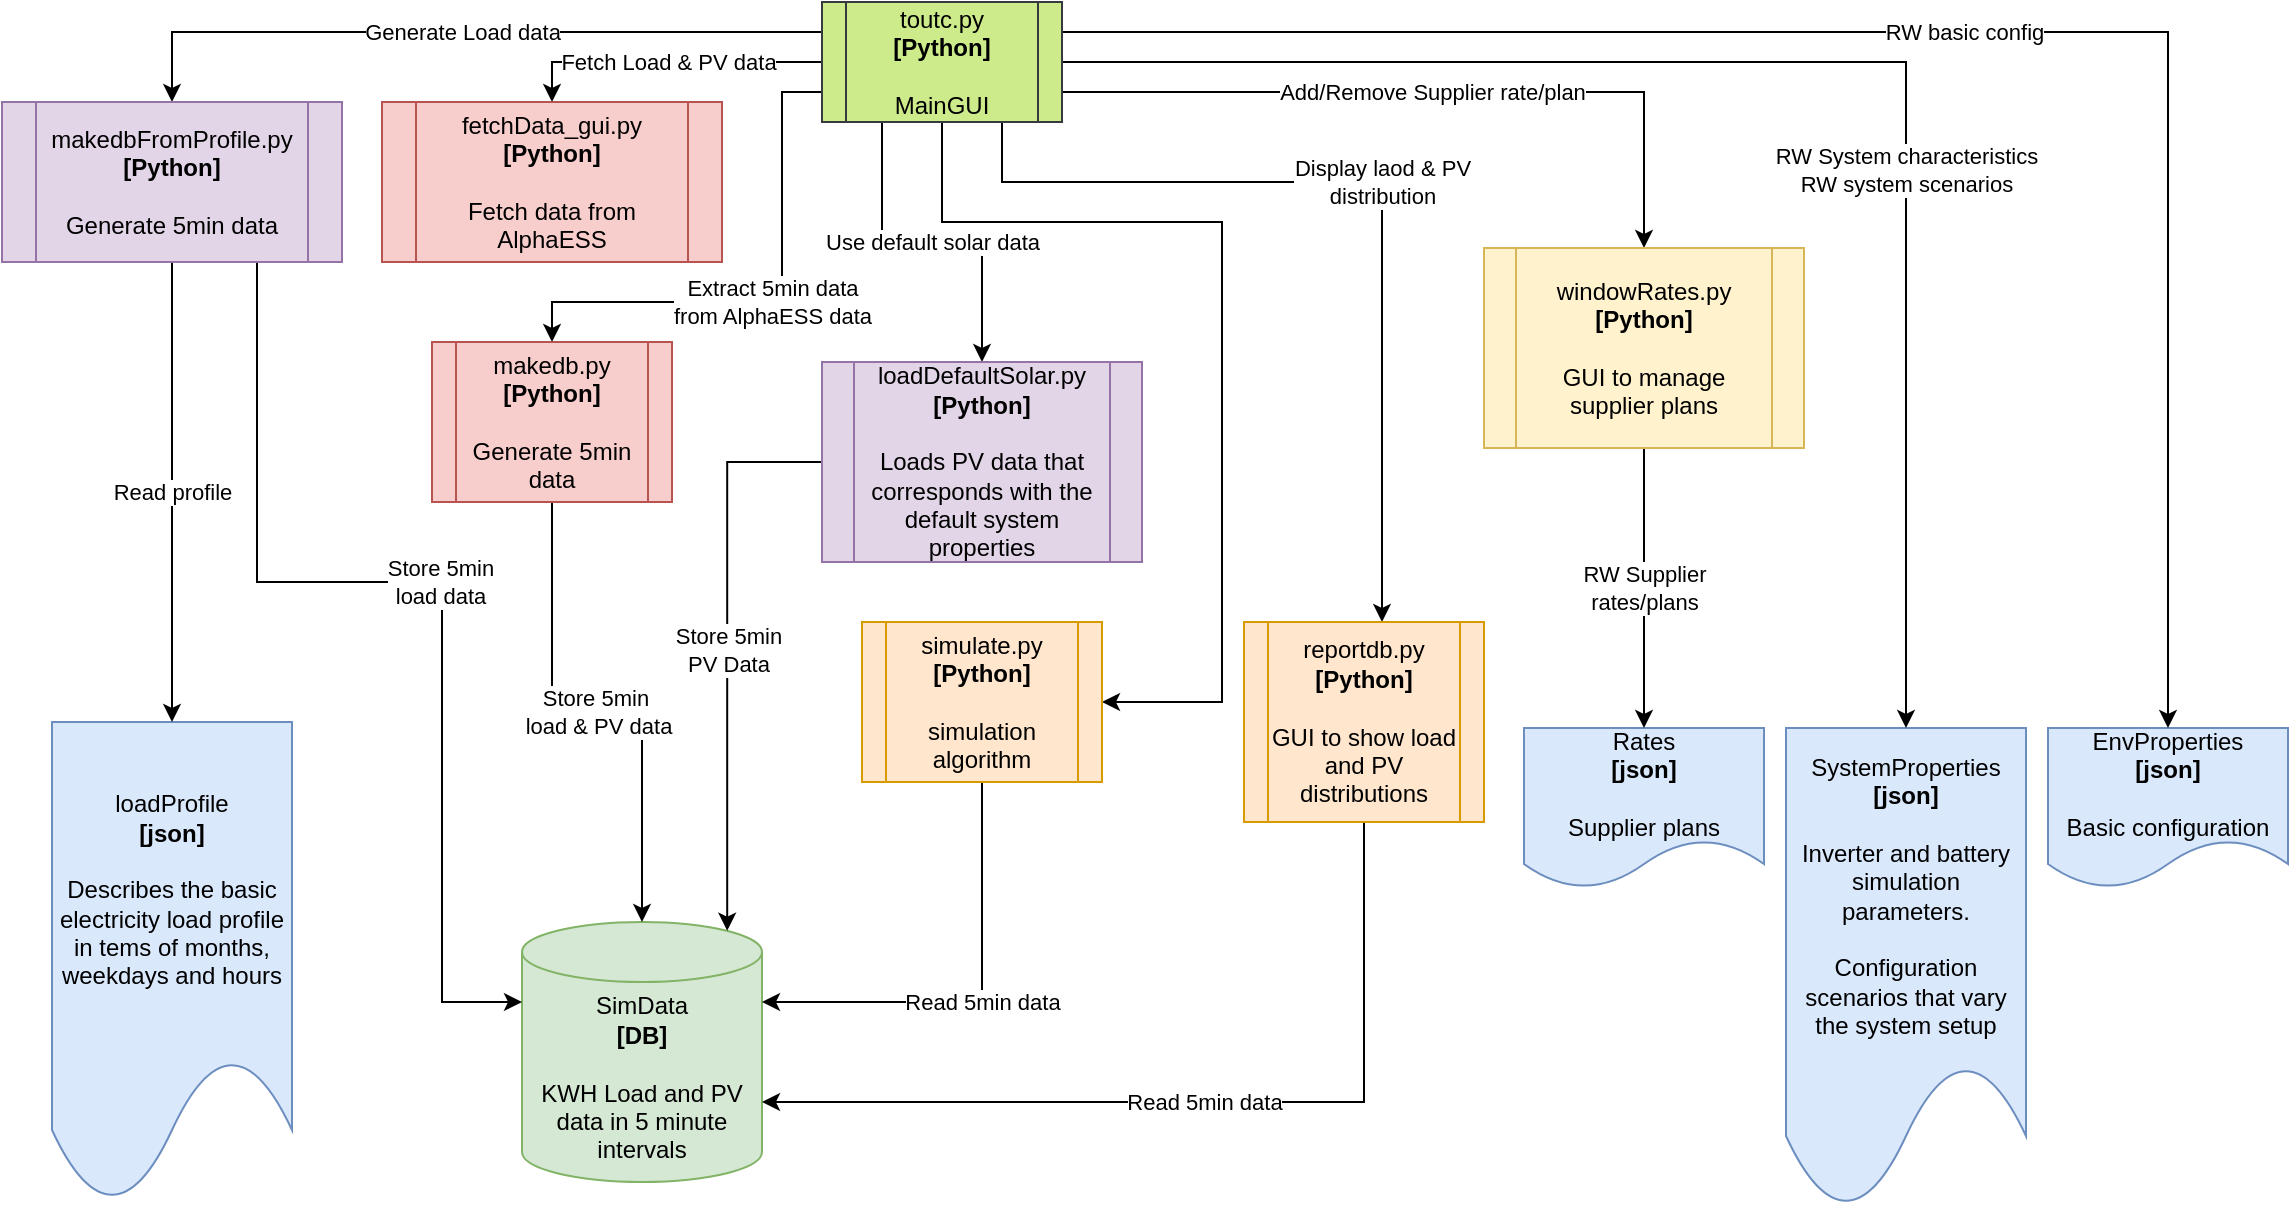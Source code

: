 <mxfile version="19.0.3" type="device"><diagram id="MW2uT7PdceqVpYAhyFR4" name="Page-1"><mxGraphModel dx="1422" dy="875" grid="0" gridSize="10" guides="1" tooltips="1" connect="1" arrows="1" fold="1" page="1" pageScale="1" pageWidth="1169" pageHeight="827" math="0" shadow="0"><root><mxCell id="0"/><mxCell id="1" parent="0"/><mxCell id="rT36uSg9cuYPb7RTcsFe-1" value="SimData&lt;br&gt;&lt;b&gt;[DB]&lt;/b&gt;&lt;br&gt;&lt;br&gt;KWH Load and PV data in 5 minute intervals" style="shape=cylinder3;whiteSpace=wrap;html=1;boundedLbl=1;backgroundOutline=1;size=15;fillColor=#d5e8d4;strokeColor=#82b366;" vertex="1" parent="1"><mxGeometry x="276" y="507" width="120" height="130" as="geometry"/></mxCell><mxCell id="rT36uSg9cuYPb7RTcsFe-2" value="Rates&lt;br&gt;&lt;b&gt;[json]&lt;/b&gt;&lt;br&gt;&lt;br&gt;Supplier plans" style="shape=document;whiteSpace=wrap;html=1;boundedLbl=1;fillColor=#dae8fc;strokeColor=#6c8ebf;" vertex="1" parent="1"><mxGeometry x="777" y="410" width="120" height="80" as="geometry"/></mxCell><mxCell id="rT36uSg9cuYPb7RTcsFe-3" value="EnvProperties&lt;br&gt;&lt;b&gt;[json]&lt;/b&gt;&lt;br&gt;&lt;br&gt;Basic configuration" style="shape=document;whiteSpace=wrap;html=1;boundedLbl=1;fillColor=#dae8fc;strokeColor=#6c8ebf;" vertex="1" parent="1"><mxGeometry x="1039" y="410" width="120" height="80" as="geometry"/></mxCell><mxCell id="rT36uSg9cuYPb7RTcsFe-4" value="SystemProperties&lt;br&gt;&lt;b&gt;[json]&lt;/b&gt;&lt;br&gt;&lt;br&gt;Inverter and battery simulation parameters.&lt;br&gt;&lt;br&gt;Configuration scenarios that vary the system setup" style="shape=document;whiteSpace=wrap;html=1;boundedLbl=1;fillColor=#dae8fc;strokeColor=#6c8ebf;" vertex="1" parent="1"><mxGeometry x="908" y="410" width="120" height="240" as="geometry"/></mxCell><mxCell id="rT36uSg9cuYPb7RTcsFe-5" value="loadProfile&lt;br&gt;&lt;b&gt;[json]&lt;/b&gt;&lt;br&gt;&lt;br&gt;Describes the basic electricity load profile in tems of months, weekdays and hours" style="shape=document;whiteSpace=wrap;html=1;boundedLbl=1;fillColor=#dae8fc;strokeColor=#6c8ebf;" vertex="1" parent="1"><mxGeometry x="41" y="407" width="120" height="240" as="geometry"/></mxCell><mxCell id="rT36uSg9cuYPb7RTcsFe-8" value="RW basic config" style="edgeStyle=orthogonalEdgeStyle;rounded=0;orthogonalLoop=1;jettySize=auto;html=1;exitX=1;exitY=0.25;exitDx=0;exitDy=0;entryX=0.5;entryY=0;entryDx=0;entryDy=0;" edge="1" parent="1" source="rT36uSg9cuYPb7RTcsFe-6" target="rT36uSg9cuYPb7RTcsFe-3"><mxGeometry relative="1" as="geometry"><mxPoint x="1120" y="331" as="targetPoint"/></mxGeometry></mxCell><mxCell id="rT36uSg9cuYPb7RTcsFe-9" value="RW System characteristics&lt;br&gt;RW system scenarios" style="edgeStyle=orthogonalEdgeStyle;rounded=0;orthogonalLoop=1;jettySize=auto;html=1;exitX=1;exitY=0.5;exitDx=0;exitDy=0;entryX=0.5;entryY=0;entryDx=0;entryDy=0;" edge="1" parent="1" source="rT36uSg9cuYPb7RTcsFe-6" target="rT36uSg9cuYPb7RTcsFe-4"><mxGeometry x="0.261" relative="1" as="geometry"><mxPoint as="offset"/></mxGeometry></mxCell><mxCell id="rT36uSg9cuYPb7RTcsFe-18" value="Fetch Load &amp;amp; PV data" style="edgeStyle=orthogonalEdgeStyle;rounded=0;orthogonalLoop=1;jettySize=auto;html=1;exitX=0;exitY=0.5;exitDx=0;exitDy=0;entryX=0.5;entryY=0;entryDx=0;entryDy=0;" edge="1" parent="1" source="rT36uSg9cuYPb7RTcsFe-6" target="rT36uSg9cuYPb7RTcsFe-15"><mxGeometry relative="1" as="geometry"/></mxCell><mxCell id="rT36uSg9cuYPb7RTcsFe-19" value="Extract 5min data &lt;br&gt;from AlphaESS data" style="edgeStyle=orthogonalEdgeStyle;rounded=0;orthogonalLoop=1;jettySize=auto;html=1;exitX=0;exitY=0.75;exitDx=0;exitDy=0;entryX=0.5;entryY=0;entryDx=0;entryDy=0;" edge="1" parent="1" source="rT36uSg9cuYPb7RTcsFe-6" target="rT36uSg9cuYPb7RTcsFe-16"><mxGeometry relative="1" as="geometry"><Array as="points"><mxPoint x="406" y="92"/><mxPoint x="406" y="197"/><mxPoint x="291" y="197"/></Array></mxGeometry></mxCell><mxCell id="rT36uSg9cuYPb7RTcsFe-20" value="Generate Load data" style="edgeStyle=orthogonalEdgeStyle;rounded=0;orthogonalLoop=1;jettySize=auto;html=1;exitX=0;exitY=0.25;exitDx=0;exitDy=0;entryX=0.5;entryY=0;entryDx=0;entryDy=0;" edge="1" parent="1" source="rT36uSg9cuYPb7RTcsFe-6" target="rT36uSg9cuYPb7RTcsFe-11"><mxGeometry relative="1" as="geometry"/></mxCell><mxCell id="rT36uSg9cuYPb7RTcsFe-23" value="Use default solar data" style="edgeStyle=orthogonalEdgeStyle;rounded=0;orthogonalLoop=1;jettySize=auto;html=1;exitX=0.25;exitY=1;exitDx=0;exitDy=0;" edge="1" parent="1" source="rT36uSg9cuYPb7RTcsFe-6" target="rT36uSg9cuYPb7RTcsFe-21"><mxGeometry relative="1" as="geometry"/></mxCell><mxCell id="rT36uSg9cuYPb7RTcsFe-24" style="edgeStyle=orthogonalEdgeStyle;rounded=0;orthogonalLoop=1;jettySize=auto;html=1;exitX=0.5;exitY=1;exitDx=0;exitDy=0;" edge="1" parent="1" source="rT36uSg9cuYPb7RTcsFe-6" target="rT36uSg9cuYPb7RTcsFe-7"><mxGeometry relative="1" as="geometry"><Array as="points"><mxPoint x="486" y="157"/><mxPoint x="626" y="157"/><mxPoint x="626" y="397"/></Array></mxGeometry></mxCell><mxCell id="rT36uSg9cuYPb7RTcsFe-28" value="Add/Remove Supplier rate/plan" style="edgeStyle=orthogonalEdgeStyle;rounded=0;orthogonalLoop=1;jettySize=auto;html=1;exitX=1;exitY=0.75;exitDx=0;exitDy=0;" edge="1" parent="1" source="rT36uSg9cuYPb7RTcsFe-6" target="rT36uSg9cuYPb7RTcsFe-25"><mxGeometry relative="1" as="geometry"/></mxCell><mxCell id="rT36uSg9cuYPb7RTcsFe-30" value="Display laod &amp;amp; PV &lt;br&gt;distribution" style="edgeStyle=orthogonalEdgeStyle;rounded=0;orthogonalLoop=1;jettySize=auto;html=1;exitX=0.75;exitY=1;exitDx=0;exitDy=0;" edge="1" parent="1" source="rT36uSg9cuYPb7RTcsFe-6" target="rT36uSg9cuYPb7RTcsFe-29"><mxGeometry relative="1" as="geometry"><Array as="points"><mxPoint x="516" y="137"/><mxPoint x="706" y="137"/></Array></mxGeometry></mxCell><mxCell id="rT36uSg9cuYPb7RTcsFe-6" value="toutc.py&lt;br&gt;&lt;b&gt;[Python]&lt;/b&gt;&lt;br&gt;&lt;br&gt;MainGUI" style="shape=process;whiteSpace=wrap;html=1;backgroundOutline=1;fillColor=#cdeb8b;strokeColor=#36393d;" vertex="1" parent="1"><mxGeometry x="426" y="47" width="120" height="60" as="geometry"/></mxCell><mxCell id="rT36uSg9cuYPb7RTcsFe-10" value="Read 5min data" style="edgeStyle=orthogonalEdgeStyle;rounded=0;orthogonalLoop=1;jettySize=auto;html=1;exitX=0.5;exitY=1;exitDx=0;exitDy=0;entryX=1;entryY=0;entryDx=0;entryDy=40;entryPerimeter=0;" edge="1" parent="1" source="rT36uSg9cuYPb7RTcsFe-7" target="rT36uSg9cuYPb7RTcsFe-1"><mxGeometry relative="1" as="geometry"/></mxCell><mxCell id="rT36uSg9cuYPb7RTcsFe-7" value="simulate.py&lt;br&gt;&lt;b&gt;[Python]&lt;/b&gt;&lt;br&gt;&lt;br&gt;simulation algorithm" style="shape=process;whiteSpace=wrap;html=1;backgroundOutline=1;fillColor=#ffe6cc;strokeColor=#d79b00;" vertex="1" parent="1"><mxGeometry x="446" y="357" width="120" height="80" as="geometry"/></mxCell><mxCell id="rT36uSg9cuYPb7RTcsFe-13" value="Read profile" style="edgeStyle=orthogonalEdgeStyle;rounded=0;orthogonalLoop=1;jettySize=auto;html=1;exitX=0.5;exitY=1;exitDx=0;exitDy=0;" edge="1" parent="1" source="rT36uSg9cuYPb7RTcsFe-11" target="rT36uSg9cuYPb7RTcsFe-5"><mxGeometry relative="1" as="geometry"/></mxCell><mxCell id="rT36uSg9cuYPb7RTcsFe-14" value="Store 5min &lt;br&gt;load data" style="edgeStyle=orthogonalEdgeStyle;rounded=0;orthogonalLoop=1;jettySize=auto;html=1;exitX=0.75;exitY=1;exitDx=0;exitDy=0;entryX=0;entryY=0;entryDx=0;entryDy=40;entryPerimeter=0;" edge="1" parent="1" source="rT36uSg9cuYPb7RTcsFe-11" target="rT36uSg9cuYPb7RTcsFe-1"><mxGeometry relative="1" as="geometry"><Array as="points"><mxPoint x="144" y="337"/><mxPoint x="236" y="337"/><mxPoint x="236" y="547"/></Array></mxGeometry></mxCell><mxCell id="rT36uSg9cuYPb7RTcsFe-11" value="makedbFromProfile.py&lt;br&gt;&lt;b&gt;[Python]&lt;/b&gt;&lt;br&gt;&lt;br&gt;Generate 5min data" style="shape=process;whiteSpace=wrap;html=1;backgroundOutline=1;fillColor=#e1d5e7;strokeColor=#9673a6;" vertex="1" parent="1"><mxGeometry x="16" y="97" width="170" height="80" as="geometry"/></mxCell><mxCell id="rT36uSg9cuYPb7RTcsFe-15" value="fetchData_gui.py&lt;br&gt;&lt;b&gt;[Python]&lt;/b&gt;&lt;br&gt;&lt;br&gt;Fetch data from AlphaESS" style="shape=process;whiteSpace=wrap;html=1;backgroundOutline=1;fillColor=#f8cecc;strokeColor=#b85450;" vertex="1" parent="1"><mxGeometry x="206" y="97" width="170" height="80" as="geometry"/></mxCell><mxCell id="rT36uSg9cuYPb7RTcsFe-17" value="Store 5min&amp;nbsp;&lt;br&gt;load &amp;amp; PV data" style="edgeStyle=orthogonalEdgeStyle;rounded=0;orthogonalLoop=1;jettySize=auto;html=1;exitX=0.5;exitY=1;exitDx=0;exitDy=0;entryX=0.5;entryY=0;entryDx=0;entryDy=0;entryPerimeter=0;" edge="1" parent="1" source="rT36uSg9cuYPb7RTcsFe-16" target="rT36uSg9cuYPb7RTcsFe-1"><mxGeometry relative="1" as="geometry"/></mxCell><mxCell id="rT36uSg9cuYPb7RTcsFe-16" value="makedb.py&lt;br&gt;&lt;b&gt;[Python]&lt;/b&gt;&lt;br&gt;&lt;br&gt;Generate 5min data" style="shape=process;whiteSpace=wrap;html=1;backgroundOutline=1;fillColor=#f8cecc;strokeColor=#b85450;" vertex="1" parent="1"><mxGeometry x="231" y="217" width="120" height="80" as="geometry"/></mxCell><mxCell id="rT36uSg9cuYPb7RTcsFe-22" value="Store 5min &lt;br&gt;PV Data" style="edgeStyle=orthogonalEdgeStyle;rounded=0;orthogonalLoop=1;jettySize=auto;html=1;entryX=0.855;entryY=0;entryDx=0;entryDy=4.35;entryPerimeter=0;" edge="1" parent="1" source="rT36uSg9cuYPb7RTcsFe-21" target="rT36uSg9cuYPb7RTcsFe-1"><mxGeometry relative="1" as="geometry"/></mxCell><mxCell id="rT36uSg9cuYPb7RTcsFe-21" value="loadDefaultSolar.py&lt;br&gt;&lt;b&gt;[Python]&lt;/b&gt;&lt;br&gt;&lt;br&gt;Loads PV data that corresponds with the default system properties" style="shape=process;whiteSpace=wrap;html=1;backgroundOutline=1;fillColor=#e1d5e7;strokeColor=#9673a6;" vertex="1" parent="1"><mxGeometry x="426" y="227" width="160" height="100" as="geometry"/></mxCell><mxCell id="rT36uSg9cuYPb7RTcsFe-26" value="RW Supplier &lt;br&gt;rates/plans" style="edgeStyle=orthogonalEdgeStyle;rounded=0;orthogonalLoop=1;jettySize=auto;html=1;exitX=0.5;exitY=1;exitDx=0;exitDy=0;entryX=0.5;entryY=0;entryDx=0;entryDy=0;" edge="1" parent="1" source="rT36uSg9cuYPb7RTcsFe-25" target="rT36uSg9cuYPb7RTcsFe-2"><mxGeometry relative="1" as="geometry"><mxPoint x="926" y="317" as="targetPoint"/><Array as="points"/></mxGeometry></mxCell><mxCell id="rT36uSg9cuYPb7RTcsFe-25" value="windowRates.py&lt;br&gt;&lt;b&gt;[Python]&lt;/b&gt;&lt;br&gt;&lt;br&gt;GUI to manage supplier plans" style="shape=process;whiteSpace=wrap;html=1;backgroundOutline=1;fillColor=#fff2cc;strokeColor=#d6b656;" vertex="1" parent="1"><mxGeometry x="757" y="170" width="160" height="100" as="geometry"/></mxCell><mxCell id="rT36uSg9cuYPb7RTcsFe-31" value="Read 5min data" style="edgeStyle=orthogonalEdgeStyle;rounded=0;orthogonalLoop=1;jettySize=auto;html=1;exitX=0.5;exitY=1;exitDx=0;exitDy=0;entryX=1;entryY=0;entryDx=0;entryDy=90;entryPerimeter=0;" edge="1" parent="1" source="rT36uSg9cuYPb7RTcsFe-29" target="rT36uSg9cuYPb7RTcsFe-1"><mxGeometry relative="1" as="geometry"/></mxCell><mxCell id="rT36uSg9cuYPb7RTcsFe-29" value="reportdb.py&lt;br&gt;&lt;b&gt;[Python]&lt;/b&gt;&lt;br&gt;&lt;br&gt;GUI to show load and PV distributions" style="shape=process;whiteSpace=wrap;html=1;backgroundOutline=1;fillColor=#ffe6cc;strokeColor=#d79b00;" vertex="1" parent="1"><mxGeometry x="637" y="357" width="120" height="100" as="geometry"/></mxCell></root></mxGraphModel></diagram></mxfile>